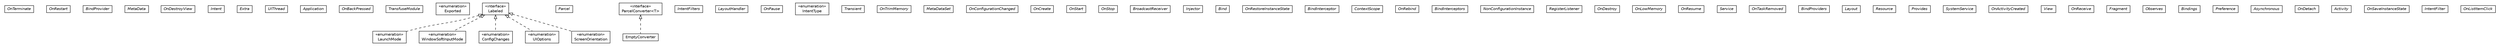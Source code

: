 #!/usr/local/bin/dot
#
# Class diagram 
# Generated by UMLGraph version 5.1 (http://www.umlgraph.org/)
#

digraph G {
	edge [fontname="Helvetica",fontsize=10,labelfontname="Helvetica",labelfontsize=10];
	node [fontname="Helvetica",fontsize=10,shape=plaintext];
	nodesep=0.25;
	ranksep=0.5;
	// org.androidtransfuse.annotations.OnTerminate
	c113 [label=<<table title="org.androidtransfuse.annotations.OnTerminate" border="0" cellborder="1" cellspacing="0" cellpadding="2" port="p" href="./OnTerminate.html">
		<tr><td><table border="0" cellspacing="0" cellpadding="1">
<tr><td align="center" balign="center"><font face="Helvetica-Oblique"> OnTerminate </font></td></tr>
		</table></td></tr>
		</table>>, fontname="Helvetica", fontcolor="black", fontsize=10.0];
	// org.androidtransfuse.annotations.OnRestart
	c114 [label=<<table title="org.androidtransfuse.annotations.OnRestart" border="0" cellborder="1" cellspacing="0" cellpadding="2" port="p" href="./OnRestart.html">
		<tr><td><table border="0" cellspacing="0" cellpadding="1">
<tr><td align="center" balign="center"><font face="Helvetica-Oblique"> OnRestart </font></td></tr>
		</table></td></tr>
		</table>>, fontname="Helvetica", fontcolor="black", fontsize=10.0];
	// org.androidtransfuse.annotations.BindProvider
	c115 [label=<<table title="org.androidtransfuse.annotations.BindProvider" border="0" cellborder="1" cellspacing="0" cellpadding="2" port="p" href="./BindProvider.html">
		<tr><td><table border="0" cellspacing="0" cellpadding="1">
<tr><td align="center" balign="center"><font face="Helvetica-Oblique"> BindProvider </font></td></tr>
		</table></td></tr>
		</table>>, fontname="Helvetica", fontcolor="black", fontsize=10.0];
	// org.androidtransfuse.annotations.MetaData
	c116 [label=<<table title="org.androidtransfuse.annotations.MetaData" border="0" cellborder="1" cellspacing="0" cellpadding="2" port="p" href="./MetaData.html">
		<tr><td><table border="0" cellspacing="0" cellpadding="1">
<tr><td align="center" balign="center"><font face="Helvetica-Oblique"> MetaData </font></td></tr>
		</table></td></tr>
		</table>>, fontname="Helvetica", fontcolor="black", fontsize=10.0];
	// org.androidtransfuse.annotations.OnDestroyView
	c117 [label=<<table title="org.androidtransfuse.annotations.OnDestroyView" border="0" cellborder="1" cellspacing="0" cellpadding="2" port="p" href="./OnDestroyView.html">
		<tr><td><table border="0" cellspacing="0" cellpadding="1">
<tr><td align="center" balign="center"><font face="Helvetica-Oblique"> OnDestroyView </font></td></tr>
		</table></td></tr>
		</table>>, fontname="Helvetica", fontcolor="black", fontsize=10.0];
	// org.androidtransfuse.annotations.Intent
	c118 [label=<<table title="org.androidtransfuse.annotations.Intent" border="0" cellborder="1" cellspacing="0" cellpadding="2" port="p" href="./Intent.html">
		<tr><td><table border="0" cellspacing="0" cellpadding="1">
<tr><td align="center" balign="center"><font face="Helvetica-Oblique"> Intent </font></td></tr>
		</table></td></tr>
		</table>>, fontname="Helvetica", fontcolor="black", fontsize=10.0];
	// org.androidtransfuse.annotations.Extra
	c119 [label=<<table title="org.androidtransfuse.annotations.Extra" border="0" cellborder="1" cellspacing="0" cellpadding="2" port="p" href="./Extra.html">
		<tr><td><table border="0" cellspacing="0" cellpadding="1">
<tr><td align="center" balign="center"><font face="Helvetica-Oblique"> Extra </font></td></tr>
		</table></td></tr>
		</table>>, fontname="Helvetica", fontcolor="black", fontsize=10.0];
	// org.androidtransfuse.annotations.UIThread
	c120 [label=<<table title="org.androidtransfuse.annotations.UIThread" border="0" cellborder="1" cellspacing="0" cellpadding="2" port="p" href="./UIThread.html">
		<tr><td><table border="0" cellspacing="0" cellpadding="1">
<tr><td align="center" balign="center"><font face="Helvetica-Oblique"> UIThread </font></td></tr>
		</table></td></tr>
		</table>>, fontname="Helvetica", fontcolor="black", fontsize=10.0];
	// org.androidtransfuse.annotations.Application
	c121 [label=<<table title="org.androidtransfuse.annotations.Application" border="0" cellborder="1" cellspacing="0" cellpadding="2" port="p" href="./Application.html">
		<tr><td><table border="0" cellspacing="0" cellpadding="1">
<tr><td align="center" balign="center"><font face="Helvetica-Oblique"> Application </font></td></tr>
		</table></td></tr>
		</table>>, fontname="Helvetica", fontcolor="black", fontsize=10.0];
	// org.androidtransfuse.annotations.OnBackPressed
	c122 [label=<<table title="org.androidtransfuse.annotations.OnBackPressed" border="0" cellborder="1" cellspacing="0" cellpadding="2" port="p" href="./OnBackPressed.html">
		<tr><td><table border="0" cellspacing="0" cellpadding="1">
<tr><td align="center" balign="center"><font face="Helvetica-Oblique"> OnBackPressed </font></td></tr>
		</table></td></tr>
		</table>>, fontname="Helvetica", fontcolor="black", fontsize=10.0];
	// org.androidtransfuse.annotations.TransfuseModule
	c123 [label=<<table title="org.androidtransfuse.annotations.TransfuseModule" border="0" cellborder="1" cellspacing="0" cellpadding="2" port="p" href="./TransfuseModule.html">
		<tr><td><table border="0" cellspacing="0" cellpadding="1">
<tr><td align="center" balign="center"><font face="Helvetica-Oblique"> TransfuseModule </font></td></tr>
		</table></td></tr>
		</table>>, fontname="Helvetica", fontcolor="black", fontsize=10.0];
	// org.androidtransfuse.annotations.Exported
	c124 [label=<<table title="org.androidtransfuse.annotations.Exported" border="0" cellborder="1" cellspacing="0" cellpadding="2" port="p" href="./Exported.html">
		<tr><td><table border="0" cellspacing="0" cellpadding="1">
<tr><td align="center" balign="center"> &#171;enumeration&#187; </td></tr>
<tr><td align="center" balign="center"> Exported </td></tr>
		</table></td></tr>
		</table>>, fontname="Helvetica", fontcolor="black", fontsize=10.0];
	// org.androidtransfuse.annotations.Labeled
	c125 [label=<<table title="org.androidtransfuse.annotations.Labeled" border="0" cellborder="1" cellspacing="0" cellpadding="2" port="p" href="./Labeled.html">
		<tr><td><table border="0" cellspacing="0" cellpadding="1">
<tr><td align="center" balign="center"> &#171;interface&#187; </td></tr>
<tr><td align="center" balign="center"> Labeled </td></tr>
		</table></td></tr>
		</table>>, fontname="Helvetica", fontcolor="black", fontsize=10.0];
	// org.androidtransfuse.annotations.Parcel
	c126 [label=<<table title="org.androidtransfuse.annotations.Parcel" border="0" cellborder="1" cellspacing="0" cellpadding="2" port="p" href="./Parcel.html">
		<tr><td><table border="0" cellspacing="0" cellpadding="1">
<tr><td align="center" balign="center"><font face="Helvetica-Oblique"> Parcel </font></td></tr>
		</table></td></tr>
		</table>>, fontname="Helvetica", fontcolor="black", fontsize=10.0];
	// org.androidtransfuse.annotations.Parcel.EmptyConverter
	c127 [label=<<table title="org.androidtransfuse.annotations.Parcel.EmptyConverter" border="0" cellborder="1" cellspacing="0" cellpadding="2" port="p" href="./Parcel.EmptyConverter.html">
		<tr><td><table border="0" cellspacing="0" cellpadding="1">
<tr><td align="center" balign="center"> EmptyConverter </td></tr>
		</table></td></tr>
		</table>>, fontname="Helvetica", fontcolor="black", fontsize=10.0];
	// org.androidtransfuse.annotations.IntentFilters
	c128 [label=<<table title="org.androidtransfuse.annotations.IntentFilters" border="0" cellborder="1" cellspacing="0" cellpadding="2" port="p" href="./IntentFilters.html">
		<tr><td><table border="0" cellspacing="0" cellpadding="1">
<tr><td align="center" balign="center"><font face="Helvetica-Oblique"> IntentFilters </font></td></tr>
		</table></td></tr>
		</table>>, fontname="Helvetica", fontcolor="black", fontsize=10.0];
	// org.androidtransfuse.annotations.LayoutHandler
	c129 [label=<<table title="org.androidtransfuse.annotations.LayoutHandler" border="0" cellborder="1" cellspacing="0" cellpadding="2" port="p" href="./LayoutHandler.html">
		<tr><td><table border="0" cellspacing="0" cellpadding="1">
<tr><td align="center" balign="center"><font face="Helvetica-Oblique"> LayoutHandler </font></td></tr>
		</table></td></tr>
		</table>>, fontname="Helvetica", fontcolor="black", fontsize=10.0];
	// org.androidtransfuse.annotations.OnPause
	c130 [label=<<table title="org.androidtransfuse.annotations.OnPause" border="0" cellborder="1" cellspacing="0" cellpadding="2" port="p" href="./OnPause.html">
		<tr><td><table border="0" cellspacing="0" cellpadding="1">
<tr><td align="center" balign="center"><font face="Helvetica-Oblique"> OnPause </font></td></tr>
		</table></td></tr>
		</table>>, fontname="Helvetica", fontcolor="black", fontsize=10.0];
	// org.androidtransfuse.annotations.IntentType
	c131 [label=<<table title="org.androidtransfuse.annotations.IntentType" border="0" cellborder="1" cellspacing="0" cellpadding="2" port="p" href="./IntentType.html">
		<tr><td><table border="0" cellspacing="0" cellpadding="1">
<tr><td align="center" balign="center"> &#171;enumeration&#187; </td></tr>
<tr><td align="center" balign="center"> IntentType </td></tr>
		</table></td></tr>
		</table>>, fontname="Helvetica", fontcolor="black", fontsize=10.0];
	// org.androidtransfuse.annotations.Transient
	c132 [label=<<table title="org.androidtransfuse.annotations.Transient" border="0" cellborder="1" cellspacing="0" cellpadding="2" port="p" href="./Transient.html">
		<tr><td><table border="0" cellspacing="0" cellpadding="1">
<tr><td align="center" balign="center"><font face="Helvetica-Oblique"> Transient </font></td></tr>
		</table></td></tr>
		</table>>, fontname="Helvetica", fontcolor="black", fontsize=10.0];
	// org.androidtransfuse.annotations.ParcelConverter<T>
	c133 [label=<<table title="org.androidtransfuse.annotations.ParcelConverter" border="0" cellborder="1" cellspacing="0" cellpadding="2" port="p" href="./ParcelConverter.html">
		<tr><td><table border="0" cellspacing="0" cellpadding="1">
<tr><td align="center" balign="center"> &#171;interface&#187; </td></tr>
<tr><td align="center" balign="center"> ParcelConverter&lt;T&gt; </td></tr>
		</table></td></tr>
		</table>>, fontname="Helvetica", fontcolor="black", fontsize=10.0];
	// org.androidtransfuse.annotations.OnTrimMemory
	c134 [label=<<table title="org.androidtransfuse.annotations.OnTrimMemory" border="0" cellborder="1" cellspacing="0" cellpadding="2" port="p" href="./OnTrimMemory.html">
		<tr><td><table border="0" cellspacing="0" cellpadding="1">
<tr><td align="center" balign="center"><font face="Helvetica-Oblique"> OnTrimMemory </font></td></tr>
		</table></td></tr>
		</table>>, fontname="Helvetica", fontcolor="black", fontsize=10.0];
	// org.androidtransfuse.annotations.MetaDataSet
	c135 [label=<<table title="org.androidtransfuse.annotations.MetaDataSet" border="0" cellborder="1" cellspacing="0" cellpadding="2" port="p" href="./MetaDataSet.html">
		<tr><td><table border="0" cellspacing="0" cellpadding="1">
<tr><td align="center" balign="center"><font face="Helvetica-Oblique"> MetaDataSet </font></td></tr>
		</table></td></tr>
		</table>>, fontname="Helvetica", fontcolor="black", fontsize=10.0];
	// org.androidtransfuse.annotations.OnConfigurationChanged
	c136 [label=<<table title="org.androidtransfuse.annotations.OnConfigurationChanged" border="0" cellborder="1" cellspacing="0" cellpadding="2" port="p" href="./OnConfigurationChanged.html">
		<tr><td><table border="0" cellspacing="0" cellpadding="1">
<tr><td align="center" balign="center"><font face="Helvetica-Oblique"> OnConfigurationChanged </font></td></tr>
		</table></td></tr>
		</table>>, fontname="Helvetica", fontcolor="black", fontsize=10.0];
	// org.androidtransfuse.annotations.OnCreate
	c137 [label=<<table title="org.androidtransfuse.annotations.OnCreate" border="0" cellborder="1" cellspacing="0" cellpadding="2" port="p" href="./OnCreate.html">
		<tr><td><table border="0" cellspacing="0" cellpadding="1">
<tr><td align="center" balign="center"><font face="Helvetica-Oblique"> OnCreate </font></td></tr>
		</table></td></tr>
		</table>>, fontname="Helvetica", fontcolor="black", fontsize=10.0];
	// org.androidtransfuse.annotations.OnStart
	c138 [label=<<table title="org.androidtransfuse.annotations.OnStart" border="0" cellborder="1" cellspacing="0" cellpadding="2" port="p" href="./OnStart.html">
		<tr><td><table border="0" cellspacing="0" cellpadding="1">
<tr><td align="center" balign="center"><font face="Helvetica-Oblique"> OnStart </font></td></tr>
		</table></td></tr>
		</table>>, fontname="Helvetica", fontcolor="black", fontsize=10.0];
	// org.androidtransfuse.annotations.OnStop
	c139 [label=<<table title="org.androidtransfuse.annotations.OnStop" border="0" cellborder="1" cellspacing="0" cellpadding="2" port="p" href="./OnStop.html">
		<tr><td><table border="0" cellspacing="0" cellpadding="1">
<tr><td align="center" balign="center"><font face="Helvetica-Oblique"> OnStop </font></td></tr>
		</table></td></tr>
		</table>>, fontname="Helvetica", fontcolor="black", fontsize=10.0];
	// org.androidtransfuse.annotations.LaunchMode
	c140 [label=<<table title="org.androidtransfuse.annotations.LaunchMode" border="0" cellborder="1" cellspacing="0" cellpadding="2" port="p" href="./LaunchMode.html">
		<tr><td><table border="0" cellspacing="0" cellpadding="1">
<tr><td align="center" balign="center"> &#171;enumeration&#187; </td></tr>
<tr><td align="center" balign="center"> LaunchMode </td></tr>
		</table></td></tr>
		</table>>, fontname="Helvetica", fontcolor="black", fontsize=10.0];
	// org.androidtransfuse.annotations.WindowSoftInputMode
	c141 [label=<<table title="org.androidtransfuse.annotations.WindowSoftInputMode" border="0" cellborder="1" cellspacing="0" cellpadding="2" port="p" href="./WindowSoftInputMode.html">
		<tr><td><table border="0" cellspacing="0" cellpadding="1">
<tr><td align="center" balign="center"> &#171;enumeration&#187; </td></tr>
<tr><td align="center" balign="center"> WindowSoftInputMode </td></tr>
		</table></td></tr>
		</table>>, fontname="Helvetica", fontcolor="black", fontsize=10.0];
	// org.androidtransfuse.annotations.BroadcastReceiver
	c142 [label=<<table title="org.androidtransfuse.annotations.BroadcastReceiver" border="0" cellborder="1" cellspacing="0" cellpadding="2" port="p" href="./BroadcastReceiver.html">
		<tr><td><table border="0" cellspacing="0" cellpadding="1">
<tr><td align="center" balign="center"><font face="Helvetica-Oblique"> BroadcastReceiver </font></td></tr>
		</table></td></tr>
		</table>>, fontname="Helvetica", fontcolor="black", fontsize=10.0];
	// org.androidtransfuse.annotations.Injector
	c143 [label=<<table title="org.androidtransfuse.annotations.Injector" border="0" cellborder="1" cellspacing="0" cellpadding="2" port="p" href="./Injector.html">
		<tr><td><table border="0" cellspacing="0" cellpadding="1">
<tr><td align="center" balign="center"><font face="Helvetica-Oblique"> Injector </font></td></tr>
		</table></td></tr>
		</table>>, fontname="Helvetica", fontcolor="black", fontsize=10.0];
	// org.androidtransfuse.annotations.Bind
	c144 [label=<<table title="org.androidtransfuse.annotations.Bind" border="0" cellborder="1" cellspacing="0" cellpadding="2" port="p" href="./Bind.html">
		<tr><td><table border="0" cellspacing="0" cellpadding="1">
<tr><td align="center" balign="center"><font face="Helvetica-Oblique"> Bind </font></td></tr>
		</table></td></tr>
		</table>>, fontname="Helvetica", fontcolor="black", fontsize=10.0];
	// org.androidtransfuse.annotations.OnRestoreInstanceState
	c145 [label=<<table title="org.androidtransfuse.annotations.OnRestoreInstanceState" border="0" cellborder="1" cellspacing="0" cellpadding="2" port="p" href="./OnRestoreInstanceState.html">
		<tr><td><table border="0" cellspacing="0" cellpadding="1">
<tr><td align="center" balign="center"><font face="Helvetica-Oblique"> OnRestoreInstanceState </font></td></tr>
		</table></td></tr>
		</table>>, fontname="Helvetica", fontcolor="black", fontsize=10.0];
	// org.androidtransfuse.annotations.BindInterceptor
	c146 [label=<<table title="org.androidtransfuse.annotations.BindInterceptor" border="0" cellborder="1" cellspacing="0" cellpadding="2" port="p" href="./BindInterceptor.html">
		<tr><td><table border="0" cellspacing="0" cellpadding="1">
<tr><td align="center" balign="center"><font face="Helvetica-Oblique"> BindInterceptor </font></td></tr>
		</table></td></tr>
		</table>>, fontname="Helvetica", fontcolor="black", fontsize=10.0];
	// org.androidtransfuse.annotations.ContextScope
	c147 [label=<<table title="org.androidtransfuse.annotations.ContextScope" border="0" cellborder="1" cellspacing="0" cellpadding="2" port="p" href="./ContextScope.html">
		<tr><td><table border="0" cellspacing="0" cellpadding="1">
<tr><td align="center" balign="center"><font face="Helvetica-Oblique"> ContextScope </font></td></tr>
		</table></td></tr>
		</table>>, fontname="Helvetica", fontcolor="black", fontsize=10.0];
	// org.androidtransfuse.annotations.OnRebind
	c148 [label=<<table title="org.androidtransfuse.annotations.OnRebind" border="0" cellborder="1" cellspacing="0" cellpadding="2" port="p" href="./OnRebind.html">
		<tr><td><table border="0" cellspacing="0" cellpadding="1">
<tr><td align="center" balign="center"><font face="Helvetica-Oblique"> OnRebind </font></td></tr>
		</table></td></tr>
		</table>>, fontname="Helvetica", fontcolor="black", fontsize=10.0];
	// org.androidtransfuse.annotations.BindInterceptors
	c149 [label=<<table title="org.androidtransfuse.annotations.BindInterceptors" border="0" cellborder="1" cellspacing="0" cellpadding="2" port="p" href="./BindInterceptors.html">
		<tr><td><table border="0" cellspacing="0" cellpadding="1">
<tr><td align="center" balign="center"><font face="Helvetica-Oblique"> BindInterceptors </font></td></tr>
		</table></td></tr>
		</table>>, fontname="Helvetica", fontcolor="black", fontsize=10.0];
	// org.androidtransfuse.annotations.ConfigChanges
	c150 [label=<<table title="org.androidtransfuse.annotations.ConfigChanges" border="0" cellborder="1" cellspacing="0" cellpadding="2" port="p" href="./ConfigChanges.html">
		<tr><td><table border="0" cellspacing="0" cellpadding="1">
<tr><td align="center" balign="center"> &#171;enumeration&#187; </td></tr>
<tr><td align="center" balign="center"> ConfigChanges </td></tr>
		</table></td></tr>
		</table>>, fontname="Helvetica", fontcolor="black", fontsize=10.0];
	// org.androidtransfuse.annotations.UIOptions
	c151 [label=<<table title="org.androidtransfuse.annotations.UIOptions" border="0" cellborder="1" cellspacing="0" cellpadding="2" port="p" href="./UIOptions.html">
		<tr><td><table border="0" cellspacing="0" cellpadding="1">
<tr><td align="center" balign="center"> &#171;enumeration&#187; </td></tr>
<tr><td align="center" balign="center"> UIOptions </td></tr>
		</table></td></tr>
		</table>>, fontname="Helvetica", fontcolor="black", fontsize=10.0];
	// org.androidtransfuse.annotations.NonConfigurationInstance
	c152 [label=<<table title="org.androidtransfuse.annotations.NonConfigurationInstance" border="0" cellborder="1" cellspacing="0" cellpadding="2" port="p" href="./NonConfigurationInstance.html">
		<tr><td><table border="0" cellspacing="0" cellpadding="1">
<tr><td align="center" balign="center"><font face="Helvetica-Oblique"> NonConfigurationInstance </font></td></tr>
		</table></td></tr>
		</table>>, fontname="Helvetica", fontcolor="black", fontsize=10.0];
	// org.androidtransfuse.annotations.RegisterListener
	c153 [label=<<table title="org.androidtransfuse.annotations.RegisterListener" border="0" cellborder="1" cellspacing="0" cellpadding="2" port="p" href="./RegisterListener.html">
		<tr><td><table border="0" cellspacing="0" cellpadding="1">
<tr><td align="center" balign="center"><font face="Helvetica-Oblique"> RegisterListener </font></td></tr>
		</table></td></tr>
		</table>>, fontname="Helvetica", fontcolor="black", fontsize=10.0];
	// org.androidtransfuse.annotations.OnDestroy
	c154 [label=<<table title="org.androidtransfuse.annotations.OnDestroy" border="0" cellborder="1" cellspacing="0" cellpadding="2" port="p" href="./OnDestroy.html">
		<tr><td><table border="0" cellspacing="0" cellpadding="1">
<tr><td align="center" balign="center"><font face="Helvetica-Oblique"> OnDestroy </font></td></tr>
		</table></td></tr>
		</table>>, fontname="Helvetica", fontcolor="black", fontsize=10.0];
	// org.androidtransfuse.annotations.OnLowMemory
	c155 [label=<<table title="org.androidtransfuse.annotations.OnLowMemory" border="0" cellborder="1" cellspacing="0" cellpadding="2" port="p" href="./OnLowMemory.html">
		<tr><td><table border="0" cellspacing="0" cellpadding="1">
<tr><td align="center" balign="center"><font face="Helvetica-Oblique"> OnLowMemory </font></td></tr>
		</table></td></tr>
		</table>>, fontname="Helvetica", fontcolor="black", fontsize=10.0];
	// org.androidtransfuse.annotations.OnResume
	c156 [label=<<table title="org.androidtransfuse.annotations.OnResume" border="0" cellborder="1" cellspacing="0" cellpadding="2" port="p" href="./OnResume.html">
		<tr><td><table border="0" cellspacing="0" cellpadding="1">
<tr><td align="center" balign="center"><font face="Helvetica-Oblique"> OnResume </font></td></tr>
		</table></td></tr>
		</table>>, fontname="Helvetica", fontcolor="black", fontsize=10.0];
	// org.androidtransfuse.annotations.Service
	c157 [label=<<table title="org.androidtransfuse.annotations.Service" border="0" cellborder="1" cellspacing="0" cellpadding="2" port="p" href="./Service.html">
		<tr><td><table border="0" cellspacing="0" cellpadding="1">
<tr><td align="center" balign="center"><font face="Helvetica-Oblique"> Service </font></td></tr>
		</table></td></tr>
		</table>>, fontname="Helvetica", fontcolor="black", fontsize=10.0];
	// org.androidtransfuse.annotations.OnTaskRemoved
	c158 [label=<<table title="org.androidtransfuse.annotations.OnTaskRemoved" border="0" cellborder="1" cellspacing="0" cellpadding="2" port="p" href="./OnTaskRemoved.html">
		<tr><td><table border="0" cellspacing="0" cellpadding="1">
<tr><td align="center" balign="center"><font face="Helvetica-Oblique"> OnTaskRemoved </font></td></tr>
		</table></td></tr>
		</table>>, fontname="Helvetica", fontcolor="black", fontsize=10.0];
	// org.androidtransfuse.annotations.BindProviders
	c159 [label=<<table title="org.androidtransfuse.annotations.BindProviders" border="0" cellborder="1" cellspacing="0" cellpadding="2" port="p" href="./BindProviders.html">
		<tr><td><table border="0" cellspacing="0" cellpadding="1">
<tr><td align="center" balign="center"><font face="Helvetica-Oblique"> BindProviders </font></td></tr>
		</table></td></tr>
		</table>>, fontname="Helvetica", fontcolor="black", fontsize=10.0];
	// org.androidtransfuse.annotations.Layout
	c160 [label=<<table title="org.androidtransfuse.annotations.Layout" border="0" cellborder="1" cellspacing="0" cellpadding="2" port="p" href="./Layout.html">
		<tr><td><table border="0" cellspacing="0" cellpadding="1">
<tr><td align="center" balign="center"><font face="Helvetica-Oblique"> Layout </font></td></tr>
		</table></td></tr>
		</table>>, fontname="Helvetica", fontcolor="black", fontsize=10.0];
	// org.androidtransfuse.annotations.Resource
	c161 [label=<<table title="org.androidtransfuse.annotations.Resource" border="0" cellborder="1" cellspacing="0" cellpadding="2" port="p" href="./Resource.html">
		<tr><td><table border="0" cellspacing="0" cellpadding="1">
<tr><td align="center" balign="center"><font face="Helvetica-Oblique"> Resource </font></td></tr>
		</table></td></tr>
		</table>>, fontname="Helvetica", fontcolor="black", fontsize=10.0];
	// org.androidtransfuse.annotations.Provides
	c162 [label=<<table title="org.androidtransfuse.annotations.Provides" border="0" cellborder="1" cellspacing="0" cellpadding="2" port="p" href="./Provides.html">
		<tr><td><table border="0" cellspacing="0" cellpadding="1">
<tr><td align="center" balign="center"><font face="Helvetica-Oblique"> Provides </font></td></tr>
		</table></td></tr>
		</table>>, fontname="Helvetica", fontcolor="black", fontsize=10.0];
	// org.androidtransfuse.annotations.SystemService
	c163 [label=<<table title="org.androidtransfuse.annotations.SystemService" border="0" cellborder="1" cellspacing="0" cellpadding="2" port="p" href="./SystemService.html">
		<tr><td><table border="0" cellspacing="0" cellpadding="1">
<tr><td align="center" balign="center"><font face="Helvetica-Oblique"> SystemService </font></td></tr>
		</table></td></tr>
		</table>>, fontname="Helvetica", fontcolor="black", fontsize=10.0];
	// org.androidtransfuse.annotations.OnActivityCreated
	c164 [label=<<table title="org.androidtransfuse.annotations.OnActivityCreated" border="0" cellborder="1" cellspacing="0" cellpadding="2" port="p" href="./OnActivityCreated.html">
		<tr><td><table border="0" cellspacing="0" cellpadding="1">
<tr><td align="center" balign="center"><font face="Helvetica-Oblique"> OnActivityCreated </font></td></tr>
		</table></td></tr>
		</table>>, fontname="Helvetica", fontcolor="black", fontsize=10.0];
	// org.androidtransfuse.annotations.View
	c165 [label=<<table title="org.androidtransfuse.annotations.View" border="0" cellborder="1" cellspacing="0" cellpadding="2" port="p" href="./View.html">
		<tr><td><table border="0" cellspacing="0" cellpadding="1">
<tr><td align="center" balign="center"><font face="Helvetica-Oblique"> View </font></td></tr>
		</table></td></tr>
		</table>>, fontname="Helvetica", fontcolor="black", fontsize=10.0];
	// org.androidtransfuse.annotations.OnReceive
	c166 [label=<<table title="org.androidtransfuse.annotations.OnReceive" border="0" cellborder="1" cellspacing="0" cellpadding="2" port="p" href="./OnReceive.html">
		<tr><td><table border="0" cellspacing="0" cellpadding="1">
<tr><td align="center" balign="center"><font face="Helvetica-Oblique"> OnReceive </font></td></tr>
		</table></td></tr>
		</table>>, fontname="Helvetica", fontcolor="black", fontsize=10.0];
	// org.androidtransfuse.annotations.Fragment
	c167 [label=<<table title="org.androidtransfuse.annotations.Fragment" border="0" cellborder="1" cellspacing="0" cellpadding="2" port="p" href="./Fragment.html">
		<tr><td><table border="0" cellspacing="0" cellpadding="1">
<tr><td align="center" balign="center"><font face="Helvetica-Oblique"> Fragment </font></td></tr>
		</table></td></tr>
		</table>>, fontname="Helvetica", fontcolor="black", fontsize=10.0];
	// org.androidtransfuse.annotations.Observes
	c168 [label=<<table title="org.androidtransfuse.annotations.Observes" border="0" cellborder="1" cellspacing="0" cellpadding="2" port="p" href="./Observes.html">
		<tr><td><table border="0" cellspacing="0" cellpadding="1">
<tr><td align="center" balign="center"><font face="Helvetica-Oblique"> Observes </font></td></tr>
		</table></td></tr>
		</table>>, fontname="Helvetica", fontcolor="black", fontsize=10.0];
	// org.androidtransfuse.annotations.Bindings
	c169 [label=<<table title="org.androidtransfuse.annotations.Bindings" border="0" cellborder="1" cellspacing="0" cellpadding="2" port="p" href="./Bindings.html">
		<tr><td><table border="0" cellspacing="0" cellpadding="1">
<tr><td align="center" balign="center"><font face="Helvetica-Oblique"> Bindings </font></td></tr>
		</table></td></tr>
		</table>>, fontname="Helvetica", fontcolor="black", fontsize=10.0];
	// org.androidtransfuse.annotations.Preference
	c170 [label=<<table title="org.androidtransfuse.annotations.Preference" border="0" cellborder="1" cellspacing="0" cellpadding="2" port="p" href="./Preference.html">
		<tr><td><table border="0" cellspacing="0" cellpadding="1">
<tr><td align="center" balign="center"><font face="Helvetica-Oblique"> Preference </font></td></tr>
		</table></td></tr>
		</table>>, fontname="Helvetica", fontcolor="black", fontsize=10.0];
	// org.androidtransfuse.annotations.Asynchronous
	c171 [label=<<table title="org.androidtransfuse.annotations.Asynchronous" border="0" cellborder="1" cellspacing="0" cellpadding="2" port="p" href="./Asynchronous.html">
		<tr><td><table border="0" cellspacing="0" cellpadding="1">
<tr><td align="center" balign="center"><font face="Helvetica-Oblique"> Asynchronous </font></td></tr>
		</table></td></tr>
		</table>>, fontname="Helvetica", fontcolor="black", fontsize=10.0];
	// org.androidtransfuse.annotations.ScreenOrientation
	c172 [label=<<table title="org.androidtransfuse.annotations.ScreenOrientation" border="0" cellborder="1" cellspacing="0" cellpadding="2" port="p" href="./ScreenOrientation.html">
		<tr><td><table border="0" cellspacing="0" cellpadding="1">
<tr><td align="center" balign="center"> &#171;enumeration&#187; </td></tr>
<tr><td align="center" balign="center"> ScreenOrientation </td></tr>
		</table></td></tr>
		</table>>, fontname="Helvetica", fontcolor="black", fontsize=10.0];
	// org.androidtransfuse.annotations.OnDetach
	c173 [label=<<table title="org.androidtransfuse.annotations.OnDetach" border="0" cellborder="1" cellspacing="0" cellpadding="2" port="p" href="./OnDetach.html">
		<tr><td><table border="0" cellspacing="0" cellpadding="1">
<tr><td align="center" balign="center"><font face="Helvetica-Oblique"> OnDetach </font></td></tr>
		</table></td></tr>
		</table>>, fontname="Helvetica", fontcolor="black", fontsize=10.0];
	// org.androidtransfuse.annotations.Activity
	c174 [label=<<table title="org.androidtransfuse.annotations.Activity" border="0" cellborder="1" cellspacing="0" cellpadding="2" port="p" href="./Activity.html">
		<tr><td><table border="0" cellspacing="0" cellpadding="1">
<tr><td align="center" balign="center"><font face="Helvetica-Oblique"> Activity </font></td></tr>
		</table></td></tr>
		</table>>, fontname="Helvetica", fontcolor="black", fontsize=10.0];
	// org.androidtransfuse.annotations.OnSaveInstanceState
	c175 [label=<<table title="org.androidtransfuse.annotations.OnSaveInstanceState" border="0" cellborder="1" cellspacing="0" cellpadding="2" port="p" href="./OnSaveInstanceState.html">
		<tr><td><table border="0" cellspacing="0" cellpadding="1">
<tr><td align="center" balign="center"><font face="Helvetica-Oblique"> OnSaveInstanceState </font></td></tr>
		</table></td></tr>
		</table>>, fontname="Helvetica", fontcolor="black", fontsize=10.0];
	// org.androidtransfuse.annotations.IntentFilter
	c176 [label=<<table title="org.androidtransfuse.annotations.IntentFilter" border="0" cellborder="1" cellspacing="0" cellpadding="2" port="p" href="./IntentFilter.html">
		<tr><td><table border="0" cellspacing="0" cellpadding="1">
<tr><td align="center" balign="center"><font face="Helvetica-Oblique"> IntentFilter </font></td></tr>
		</table></td></tr>
		</table>>, fontname="Helvetica", fontcolor="black", fontsize=10.0];
	// org.androidtransfuse.annotations.OnListItemClick
	c177 [label=<<table title="org.androidtransfuse.annotations.OnListItemClick" border="0" cellborder="1" cellspacing="0" cellpadding="2" port="p" href="./OnListItemClick.html">
		<tr><td><table border="0" cellspacing="0" cellpadding="1">
<tr><td align="center" balign="center"><font face="Helvetica-Oblique"> OnListItemClick </font></td></tr>
		</table></td></tr>
		</table>>, fontname="Helvetica", fontcolor="black", fontsize=10.0];
	//org.androidtransfuse.annotations.Parcel.EmptyConverter implements org.androidtransfuse.annotations.ParcelConverter<T>
	c133:p -> c127:p [dir=back,arrowtail=empty,style=dashed];
	//org.androidtransfuse.annotations.LaunchMode implements org.androidtransfuse.annotations.Labeled
	c125:p -> c140:p [dir=back,arrowtail=empty,style=dashed];
	//org.androidtransfuse.annotations.WindowSoftInputMode implements org.androidtransfuse.annotations.Labeled
	c125:p -> c141:p [dir=back,arrowtail=empty,style=dashed];
	//org.androidtransfuse.annotations.ConfigChanges implements org.androidtransfuse.annotations.Labeled
	c125:p -> c150:p [dir=back,arrowtail=empty,style=dashed];
	//org.androidtransfuse.annotations.UIOptions implements org.androidtransfuse.annotations.Labeled
	c125:p -> c151:p [dir=back,arrowtail=empty,style=dashed];
	//org.androidtransfuse.annotations.ScreenOrientation implements org.androidtransfuse.annotations.Labeled
	c125:p -> c172:p [dir=back,arrowtail=empty,style=dashed];
}

